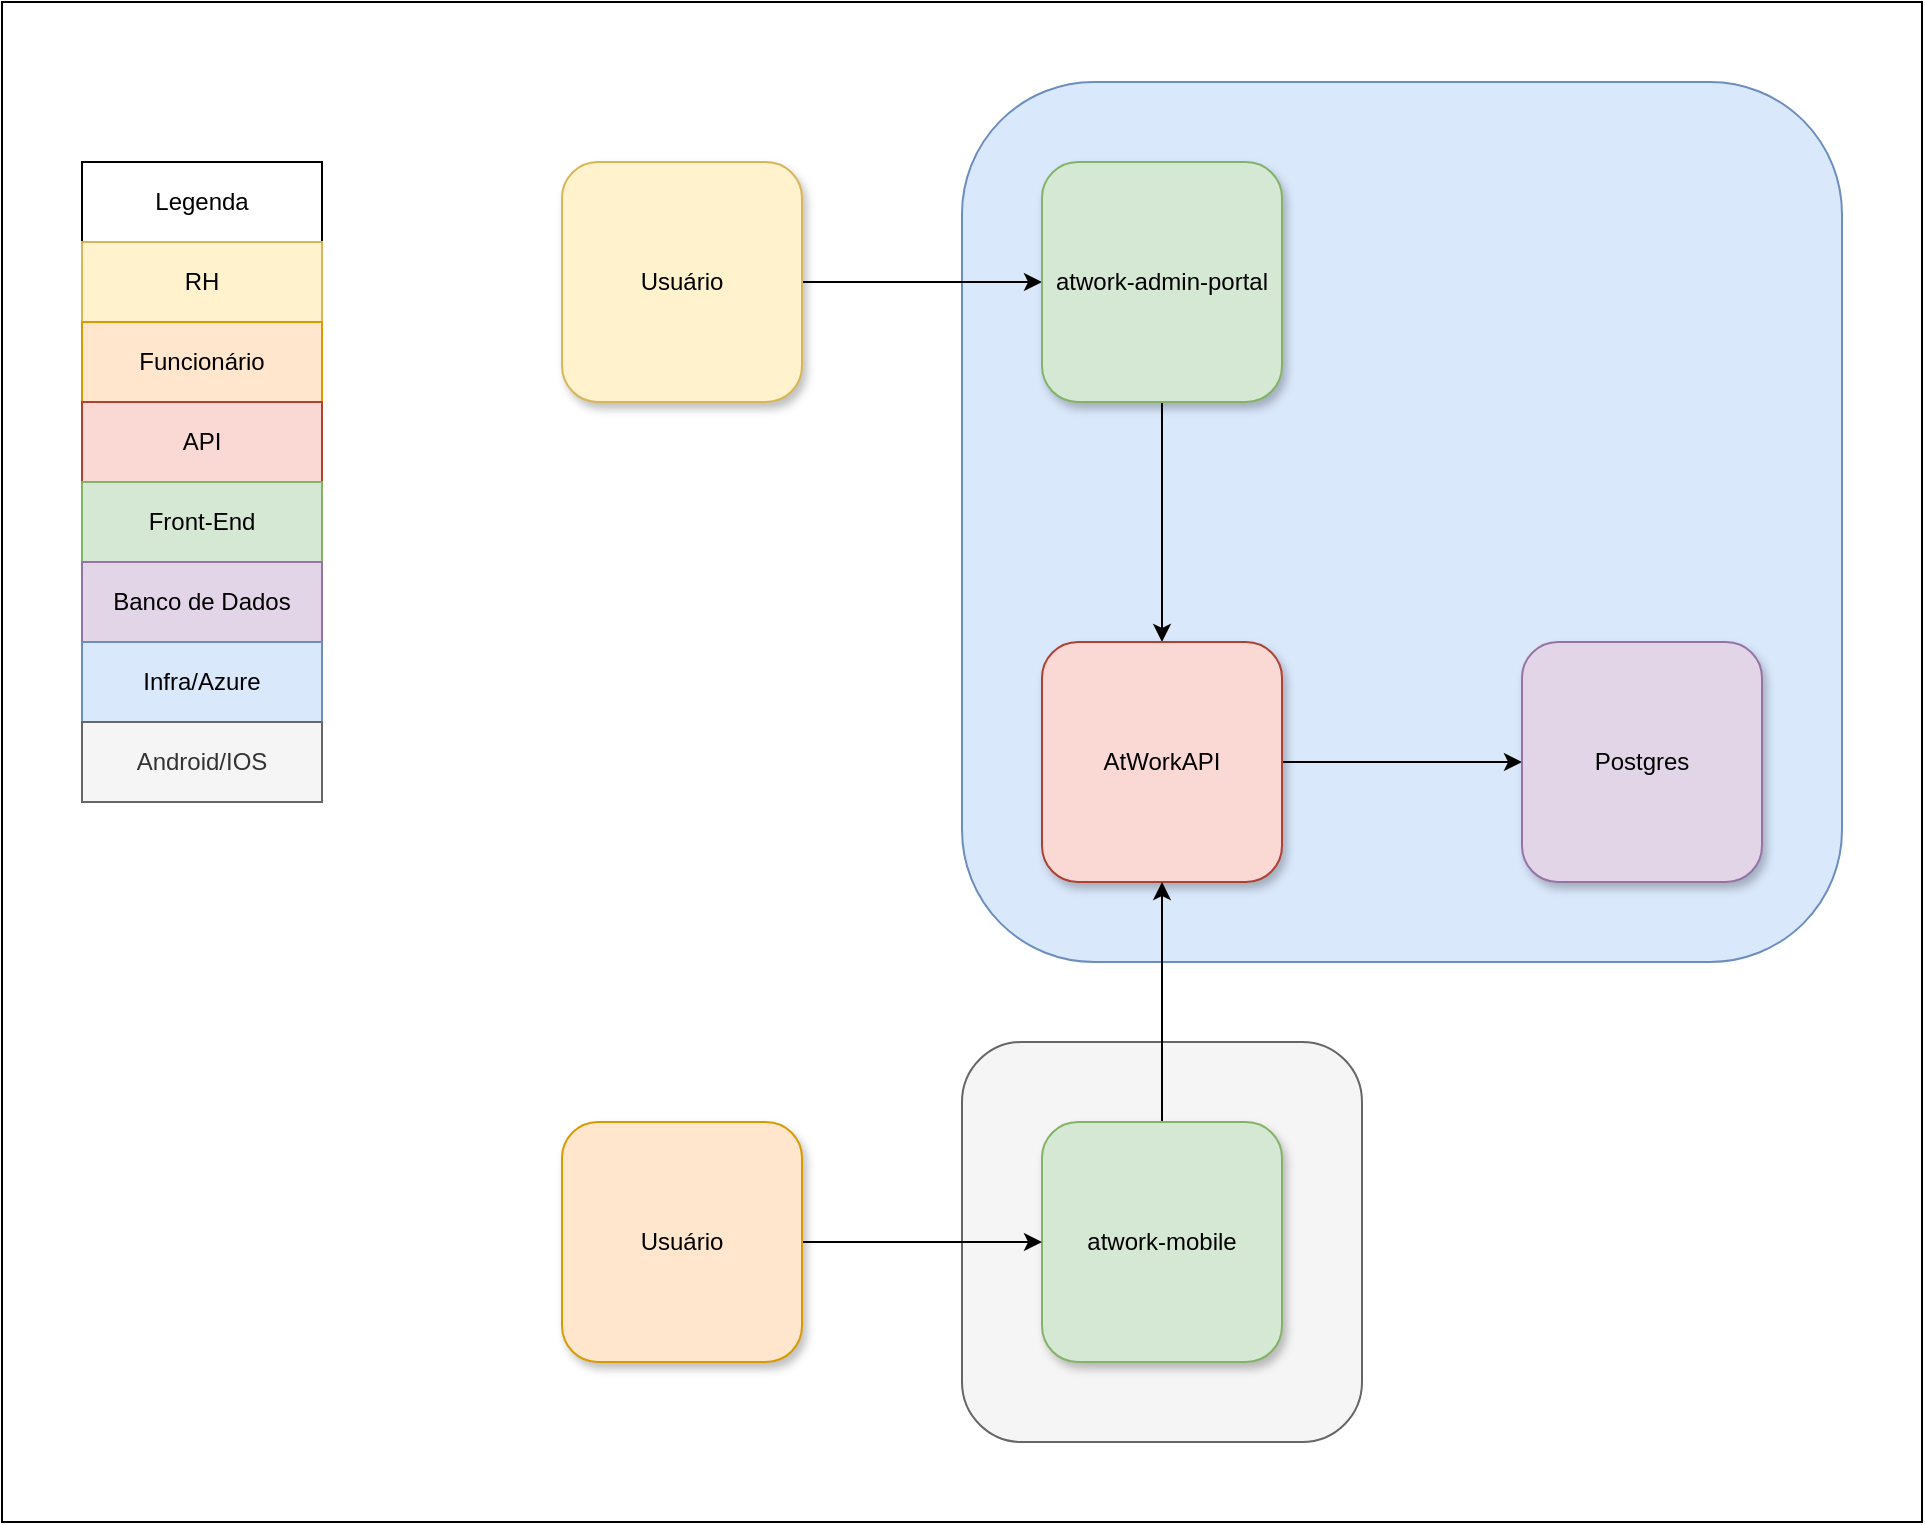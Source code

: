 <mxfile version="27.2.0">
  <diagram name="Página-1" id="7778yNJYSLOlApUvtQFG">
    <mxGraphModel dx="1426" dy="749" grid="1" gridSize="10" guides="1" tooltips="1" connect="1" arrows="1" fold="1" page="1" pageScale="1" pageWidth="827" pageHeight="1169" math="0" shadow="0">
      <root>
        <mxCell id="0" />
        <mxCell id="1" parent="0" />
        <mxCell id="SbssVgDFa1VcgkoLjpFx-24" value="" style="rounded=0;whiteSpace=wrap;html=1;" vertex="1" parent="1">
          <mxGeometry x="120" y="280" width="960" height="760" as="geometry" />
        </mxCell>
        <mxCell id="SbssVgDFa1VcgkoLjpFx-22" value="" style="rounded=1;whiteSpace=wrap;html=1;fillColor=#f5f5f5;fontColor=#333333;strokeColor=#666666;" vertex="1" parent="1">
          <mxGeometry x="600" y="800" width="200" height="200" as="geometry" />
        </mxCell>
        <mxCell id="SbssVgDFa1VcgkoLjpFx-19" value="" style="rounded=0;whiteSpace=wrap;html=1;" vertex="1" parent="1">
          <mxGeometry x="160" y="360" width="120" height="40" as="geometry" />
        </mxCell>
        <mxCell id="SbssVgDFa1VcgkoLjpFx-13" value="" style="rounded=1;whiteSpace=wrap;html=1;fillColor=#dae8fc;strokeColor=#6c8ebf;" vertex="1" parent="1">
          <mxGeometry x="600" y="320" width="440" height="440" as="geometry" />
        </mxCell>
        <mxCell id="SbssVgDFa1VcgkoLjpFx-4" style="edgeStyle=orthogonalEdgeStyle;rounded=0;orthogonalLoop=1;jettySize=auto;html=1;entryX=0;entryY=0.5;entryDx=0;entryDy=0;" edge="1" parent="1" source="SbssVgDFa1VcgkoLjpFx-1" target="SbssVgDFa1VcgkoLjpFx-3">
          <mxGeometry relative="1" as="geometry" />
        </mxCell>
        <mxCell id="SbssVgDFa1VcgkoLjpFx-1" value="Usuário" style="rounded=1;whiteSpace=wrap;html=1;fillColor=#fff2cc;strokeColor=#d6b656;glass=0;shadow=1;gradientColor=none;labelBackgroundColor=none;textShadow=0;labelBorderColor=none;fontStyle=0" vertex="1" parent="1">
          <mxGeometry x="400" y="360" width="120" height="120" as="geometry" />
        </mxCell>
        <mxCell id="SbssVgDFa1VcgkoLjpFx-6" style="edgeStyle=orthogonalEdgeStyle;rounded=0;orthogonalLoop=1;jettySize=auto;html=1;entryX=0.5;entryY=0;entryDx=0;entryDy=0;" edge="1" parent="1" source="SbssVgDFa1VcgkoLjpFx-3" target="SbssVgDFa1VcgkoLjpFx-5">
          <mxGeometry relative="1" as="geometry" />
        </mxCell>
        <mxCell id="SbssVgDFa1VcgkoLjpFx-3" value="atwork-admin-portal" style="rounded=1;whiteSpace=wrap;html=1;fillColor=#d5e8d4;strokeColor=#82b366;shadow=1;" vertex="1" parent="1">
          <mxGeometry x="640" y="360" width="120" height="120" as="geometry" />
        </mxCell>
        <mxCell id="SbssVgDFa1VcgkoLjpFx-12" style="edgeStyle=orthogonalEdgeStyle;rounded=0;orthogonalLoop=1;jettySize=auto;html=1;entryX=0;entryY=0.5;entryDx=0;entryDy=0;" edge="1" parent="1" source="SbssVgDFa1VcgkoLjpFx-5" target="SbssVgDFa1VcgkoLjpFx-11">
          <mxGeometry relative="1" as="geometry" />
        </mxCell>
        <mxCell id="SbssVgDFa1VcgkoLjpFx-5" value="AtWorkAPI" style="rounded=1;whiteSpace=wrap;html=1;fillColor=#fad9d5;strokeColor=#ae4132;shadow=1;" vertex="1" parent="1">
          <mxGeometry x="640" y="600" width="120" height="120" as="geometry" />
        </mxCell>
        <mxCell id="SbssVgDFa1VcgkoLjpFx-8" style="edgeStyle=orthogonalEdgeStyle;rounded=0;orthogonalLoop=1;jettySize=auto;html=1;entryX=0.5;entryY=1;entryDx=0;entryDy=0;" edge="1" parent="1" source="SbssVgDFa1VcgkoLjpFx-7" target="SbssVgDFa1VcgkoLjpFx-5">
          <mxGeometry relative="1" as="geometry" />
        </mxCell>
        <mxCell id="SbssVgDFa1VcgkoLjpFx-7" value="atwork-mobile" style="rounded=1;whiteSpace=wrap;html=1;fillColor=#d5e8d4;strokeColor=#82b366;shadow=1;" vertex="1" parent="1">
          <mxGeometry x="640" y="840" width="120" height="120" as="geometry" />
        </mxCell>
        <mxCell id="SbssVgDFa1VcgkoLjpFx-10" style="edgeStyle=orthogonalEdgeStyle;rounded=0;orthogonalLoop=1;jettySize=auto;html=1;entryX=0;entryY=0.5;entryDx=0;entryDy=0;" edge="1" parent="1" source="SbssVgDFa1VcgkoLjpFx-9" target="SbssVgDFa1VcgkoLjpFx-7">
          <mxGeometry relative="1" as="geometry" />
        </mxCell>
        <mxCell id="SbssVgDFa1VcgkoLjpFx-9" value="Usuário" style="rounded=1;whiteSpace=wrap;html=1;fillColor=#ffe6cc;strokeColor=#d79b00;shadow=1;" vertex="1" parent="1">
          <mxGeometry x="400" y="840" width="120" height="120" as="geometry" />
        </mxCell>
        <mxCell id="SbssVgDFa1VcgkoLjpFx-11" value="Postgres" style="rounded=1;whiteSpace=wrap;html=1;fillColor=#e1d5e7;strokeColor=#9673a6;shadow=1;" vertex="1" parent="1">
          <mxGeometry x="880" y="600" width="120" height="120" as="geometry" />
        </mxCell>
        <mxCell id="SbssVgDFa1VcgkoLjpFx-14" value="Legenda" style="text;html=1;align=center;verticalAlign=middle;whiteSpace=wrap;rounded=0;" vertex="1" parent="1">
          <mxGeometry x="160" y="360" width="120" height="40" as="geometry" />
        </mxCell>
        <mxCell id="SbssVgDFa1VcgkoLjpFx-15" value="RH" style="rounded=0;whiteSpace=wrap;html=1;fillColor=#fff2cc;strokeColor=#d6b656;" vertex="1" parent="1">
          <mxGeometry x="160" y="400" width="120" height="40" as="geometry" />
        </mxCell>
        <mxCell id="SbssVgDFa1VcgkoLjpFx-16" value="Funcionário" style="rounded=0;whiteSpace=wrap;html=1;fillColor=#ffe6cc;strokeColor=#d79b00;" vertex="1" parent="1">
          <mxGeometry x="160" y="440" width="120" height="40" as="geometry" />
        </mxCell>
        <mxCell id="SbssVgDFa1VcgkoLjpFx-17" value="API" style="rounded=0;whiteSpace=wrap;html=1;fillColor=#fad9d5;strokeColor=#ae4132;" vertex="1" parent="1">
          <mxGeometry x="160" y="480" width="120" height="40" as="geometry" />
        </mxCell>
        <mxCell id="SbssVgDFa1VcgkoLjpFx-18" value="Front-End" style="rounded=0;whiteSpace=wrap;html=1;fillColor=#d5e8d4;strokeColor=#82b366;" vertex="1" parent="1">
          <mxGeometry x="160" y="520" width="120" height="40" as="geometry" />
        </mxCell>
        <mxCell id="SbssVgDFa1VcgkoLjpFx-20" value="Banco de Dados" style="rounded=0;whiteSpace=wrap;html=1;fillColor=#e1d5e7;strokeColor=#9673a6;" vertex="1" parent="1">
          <mxGeometry x="160" y="560" width="120" height="40" as="geometry" />
        </mxCell>
        <mxCell id="SbssVgDFa1VcgkoLjpFx-21" value="Infra/Azure" style="rounded=0;whiteSpace=wrap;html=1;fillColor=#dae8fc;strokeColor=#6c8ebf;" vertex="1" parent="1">
          <mxGeometry x="160" y="600" width="120" height="40" as="geometry" />
        </mxCell>
        <mxCell id="SbssVgDFa1VcgkoLjpFx-23" value="Android/IOS" style="rounded=0;whiteSpace=wrap;html=1;fillColor=#f5f5f5;fontColor=#333333;strokeColor=#666666;" vertex="1" parent="1">
          <mxGeometry x="160" y="640" width="120" height="40" as="geometry" />
        </mxCell>
      </root>
    </mxGraphModel>
  </diagram>
</mxfile>
